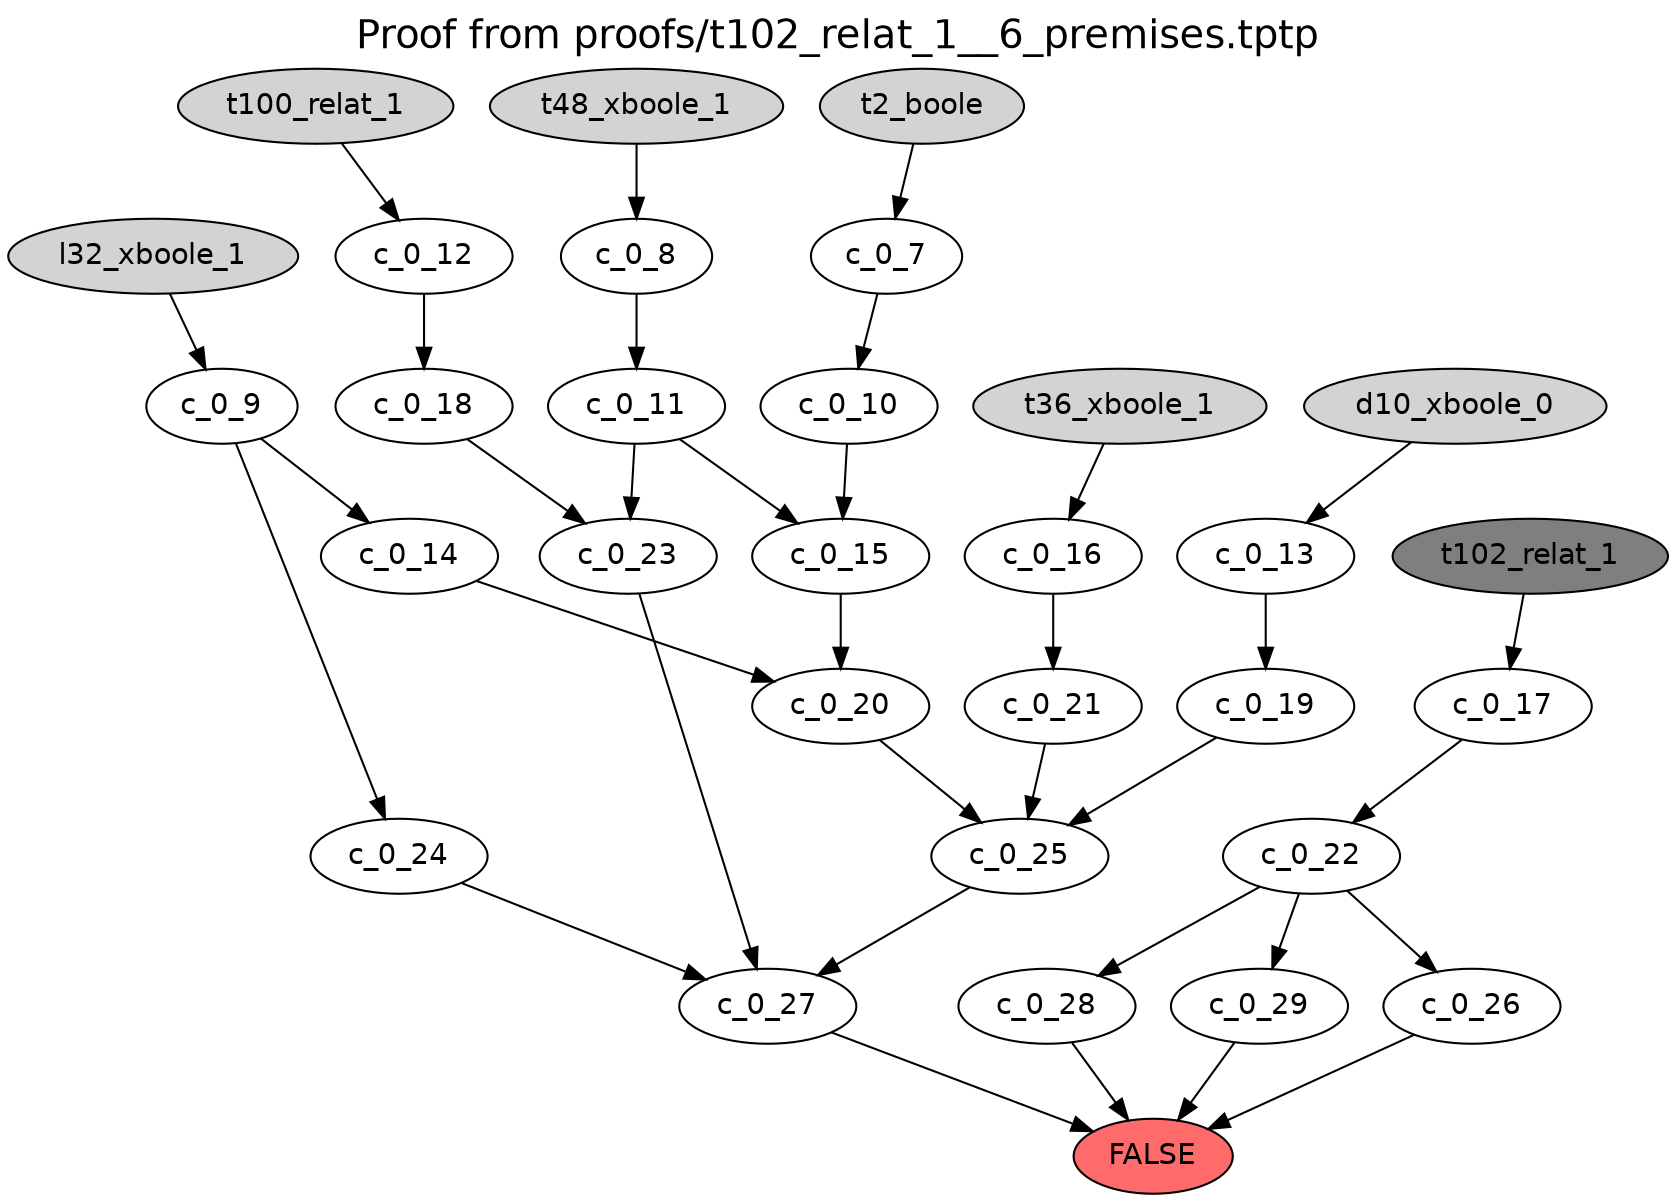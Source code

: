digraph {
label="Proof from proofs/t102_relat_1__6_premises.tptp"
labelloc="t"
graph [fontname = "helvetica", fontsize=19]
node [fontname = "helvetica"]
edge [fontname = "helvetica"]
FALSE [style=filled fillcolor=indianred1]
t2_boole [style=filled]
t48_xboole_1 [style=filled]
l32_xboole_1 [style=filled]
t100_relat_1 [style=filled]
d10_xboole_0 [style=filled]
t36_xboole_1 [style=filled]
t102_relat_1 [style=filled fillcolor=grey50]
"c_0_25" -> "c_0_27"
"c_0_23" -> "c_0_27"
"c_0_10" -> "c_0_15"
"c_0_12" -> "c_0_18"
"c_0_11" -> "c_0_15"
"c_0_29" -> "FALSE"
"t100_relat_1" -> "c_0_12"
"t102_relat_1" -> "c_0_17"
"t2_boole" -> "c_0_7"
"c_0_21" -> "c_0_25"
"c_0_8" -> "c_0_11"
"c_0_20" -> "c_0_25"
"c_0_26" -> "FALSE"
"t36_xboole_1" -> "c_0_16"
"c_0_16" -> "c_0_21"
"c_0_9" -> "c_0_24"
"l32_xboole_1" -> "c_0_9"
"c_0_7" -> "c_0_10"
"c_0_11" -> "c_0_23"
"c_0_22" -> "c_0_28"
"c_0_19" -> "c_0_25"
"d10_xboole_0" -> "c_0_13"
"t48_xboole_1" -> "c_0_8"
"c_0_9" -> "c_0_14"
"c_0_28" -> "FALSE"
"c_0_27" -> "FALSE"
"c_0_13" -> "c_0_19"
"c_0_15" -> "c_0_20"
"c_0_22" -> "c_0_29"
"c_0_17" -> "c_0_22"
"c_0_22" -> "c_0_26"
"c_0_14" -> "c_0_20"
"c_0_18" -> "c_0_23"
"c_0_24" -> "c_0_27"
}
